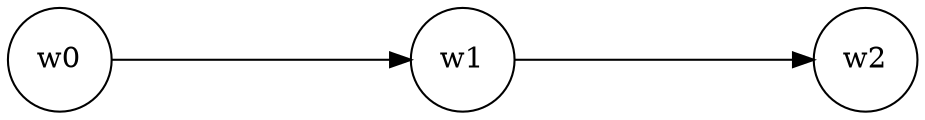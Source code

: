 digraph {
    rankdir = "LR";
    nodesep = 0.3;
    ranksep = 2;
    node[shape=circle];
    edge[arrowsize=1];
    w0; w1; w2;
    w0 -> w1; w1 -> w2;
}
